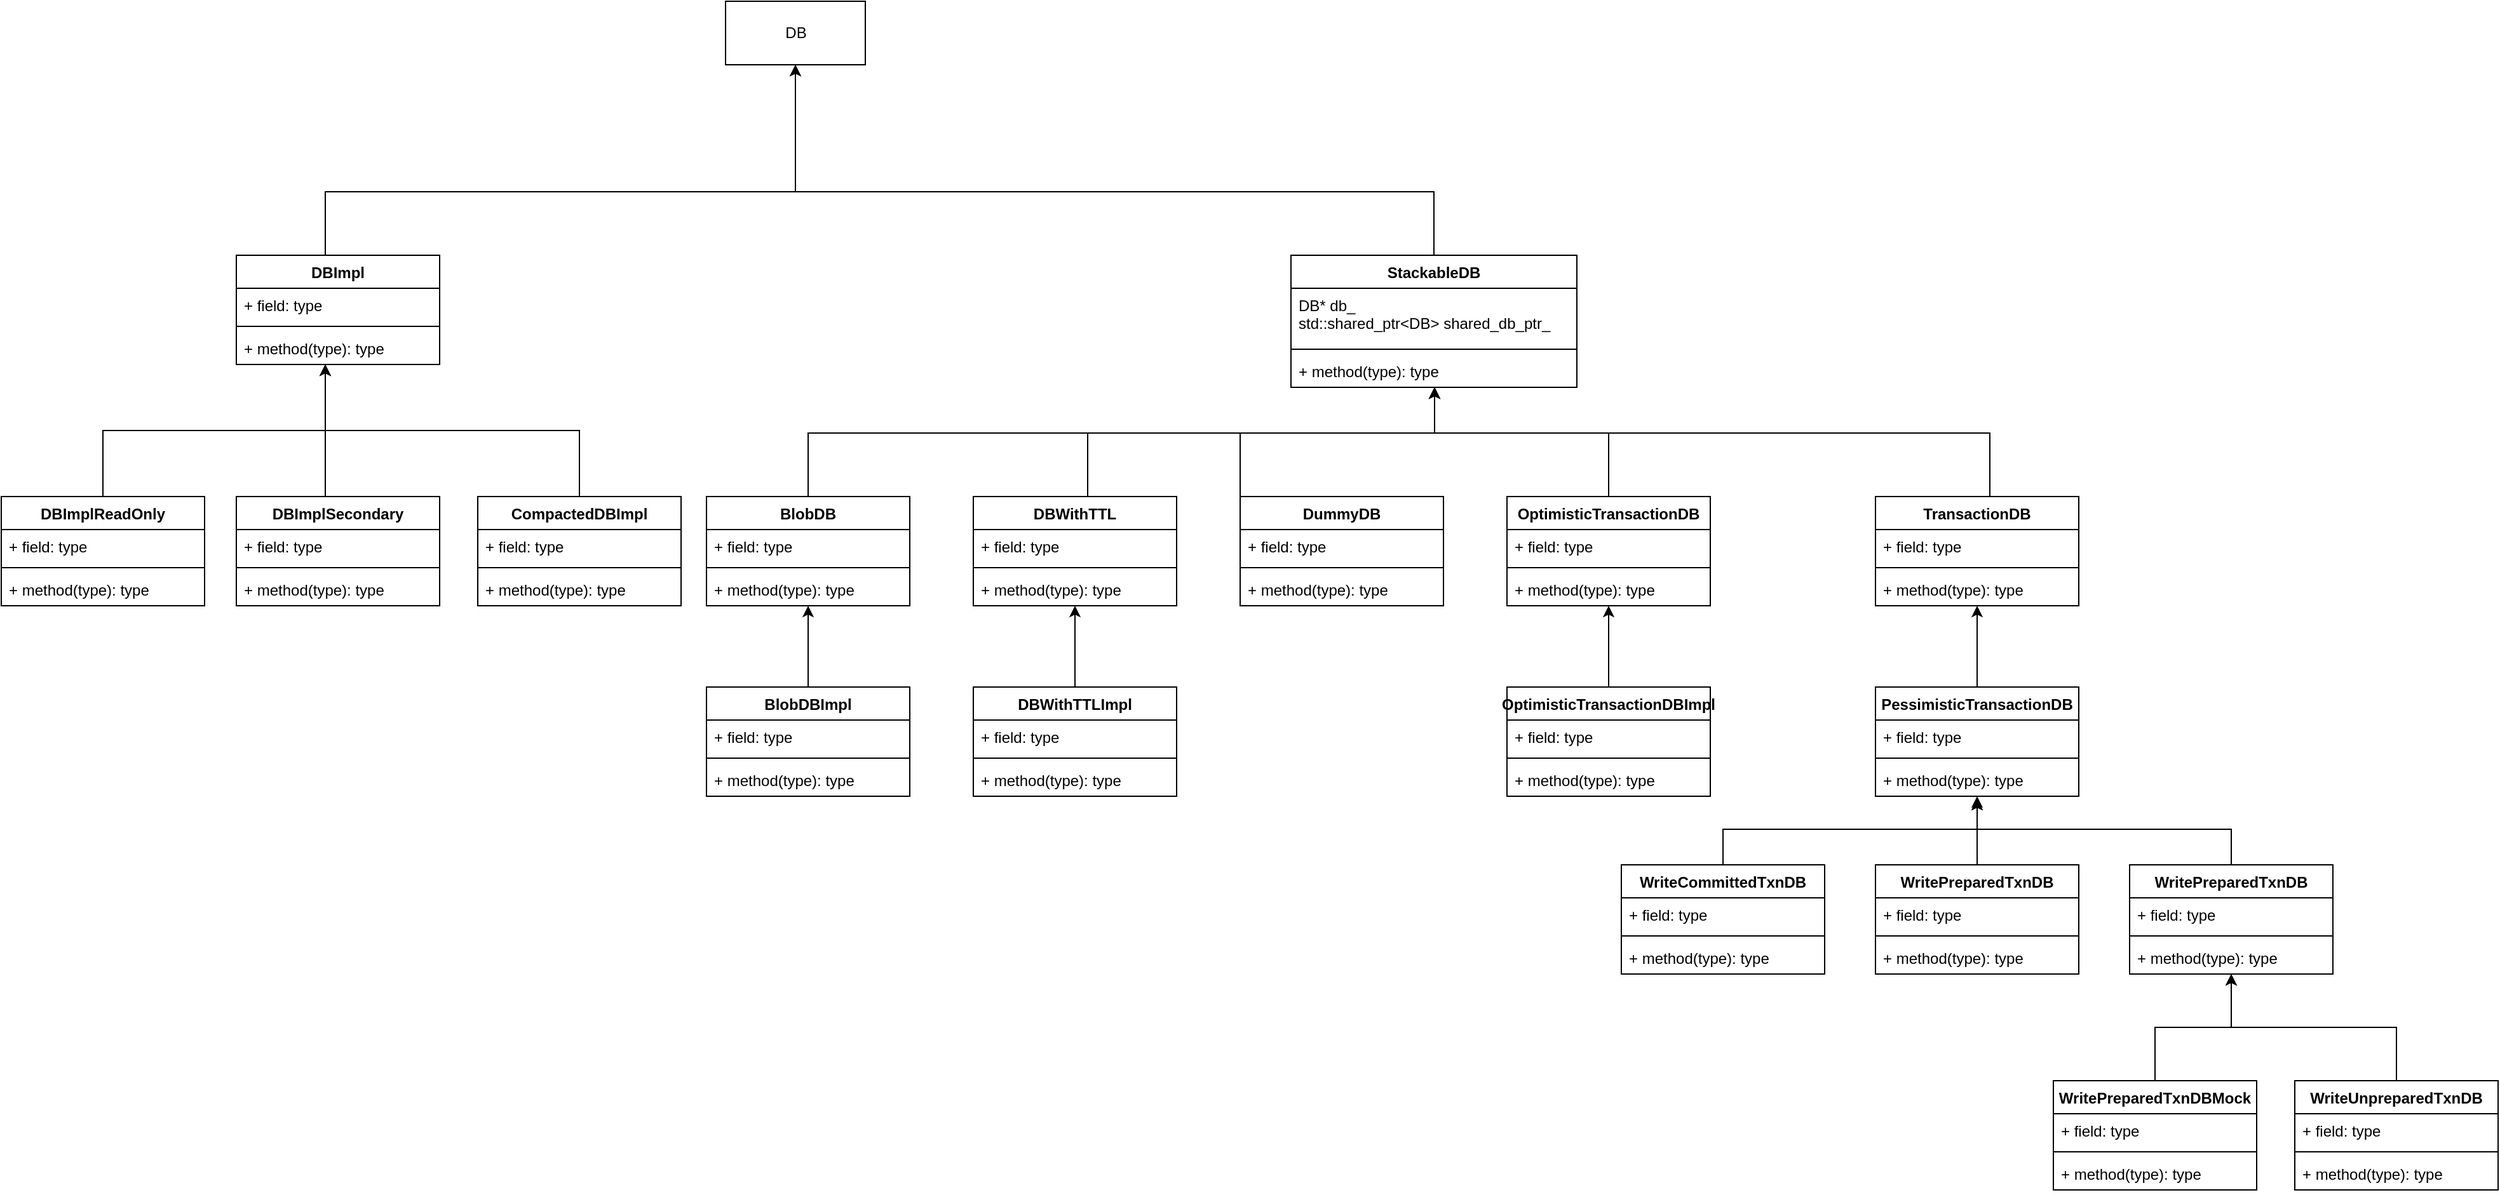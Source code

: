 <mxfile version="14.9.8" type="github">
  <diagram id="yBrYazIr7898-2uq4wvX" name="第 1 页">
    <mxGraphModel dx="946" dy="614" grid="1" gridSize="10" guides="1" tooltips="1" connect="1" arrows="1" fold="1" page="1" pageScale="1" pageWidth="827" pageHeight="1169" math="0" shadow="0">
      <root>
        <mxCell id="0" />
        <mxCell id="1" parent="0" />
        <mxCell id="dplMndYFf98L1bQU9Fzq-1" value="DB" style="html=1;" vertex="1" parent="1">
          <mxGeometry x="975" y="90" width="110" height="50" as="geometry" />
        </mxCell>
        <mxCell id="dplMndYFf98L1bQU9Fzq-6" style="edgeStyle=orthogonalEdgeStyle;rounded=0;orthogonalLoop=1;jettySize=auto;html=1;" edge="1" parent="1" source="dplMndYFf98L1bQU9Fzq-2" target="dplMndYFf98L1bQU9Fzq-1">
          <mxGeometry relative="1" as="geometry">
            <Array as="points">
              <mxPoint x="660" y="240" />
              <mxPoint x="1030" y="240" />
            </Array>
          </mxGeometry>
        </mxCell>
        <mxCell id="dplMndYFf98L1bQU9Fzq-2" value="DBImpl" style="swimlane;fontStyle=1;align=center;verticalAlign=top;childLayout=stackLayout;horizontal=1;startSize=26;horizontalStack=0;resizeParent=1;resizeParentMax=0;resizeLast=0;collapsible=1;marginBottom=0;" vertex="1" parent="1">
          <mxGeometry x="590" y="290" width="160" height="86" as="geometry" />
        </mxCell>
        <mxCell id="dplMndYFf98L1bQU9Fzq-3" value="+ field: type" style="text;strokeColor=none;fillColor=none;align=left;verticalAlign=top;spacingLeft=4;spacingRight=4;overflow=hidden;rotatable=0;points=[[0,0.5],[1,0.5]];portConstraint=eastwest;" vertex="1" parent="dplMndYFf98L1bQU9Fzq-2">
          <mxGeometry y="26" width="160" height="26" as="geometry" />
        </mxCell>
        <mxCell id="dplMndYFf98L1bQU9Fzq-4" value="" style="line;strokeWidth=1;fillColor=none;align=left;verticalAlign=middle;spacingTop=-1;spacingLeft=3;spacingRight=3;rotatable=0;labelPosition=right;points=[];portConstraint=eastwest;" vertex="1" parent="dplMndYFf98L1bQU9Fzq-2">
          <mxGeometry y="52" width="160" height="8" as="geometry" />
        </mxCell>
        <mxCell id="dplMndYFf98L1bQU9Fzq-5" value="+ method(type): type" style="text;strokeColor=none;fillColor=none;align=left;verticalAlign=top;spacingLeft=4;spacingRight=4;overflow=hidden;rotatable=0;points=[[0,0.5],[1,0.5]];portConstraint=eastwest;" vertex="1" parent="dplMndYFf98L1bQU9Fzq-2">
          <mxGeometry y="60" width="160" height="26" as="geometry" />
        </mxCell>
        <mxCell id="dplMndYFf98L1bQU9Fzq-11" style="edgeStyle=orthogonalEdgeStyle;rounded=0;orthogonalLoop=1;jettySize=auto;html=1;" edge="1" parent="1" source="dplMndYFf98L1bQU9Fzq-7" target="dplMndYFf98L1bQU9Fzq-2">
          <mxGeometry relative="1" as="geometry">
            <Array as="points">
              <mxPoint x="485" y="428" />
              <mxPoint x="660" y="428" />
            </Array>
          </mxGeometry>
        </mxCell>
        <mxCell id="dplMndYFf98L1bQU9Fzq-7" value="DBImplReadOnly" style="swimlane;fontStyle=1;align=center;verticalAlign=top;childLayout=stackLayout;horizontal=1;startSize=26;horizontalStack=0;resizeParent=1;resizeParentMax=0;resizeLast=0;collapsible=1;marginBottom=0;" vertex="1" parent="1">
          <mxGeometry x="405" y="480" width="160" height="86" as="geometry" />
        </mxCell>
        <mxCell id="dplMndYFf98L1bQU9Fzq-8" value="+ field: type" style="text;strokeColor=none;fillColor=none;align=left;verticalAlign=top;spacingLeft=4;spacingRight=4;overflow=hidden;rotatable=0;points=[[0,0.5],[1,0.5]];portConstraint=eastwest;" vertex="1" parent="dplMndYFf98L1bQU9Fzq-7">
          <mxGeometry y="26" width="160" height="26" as="geometry" />
        </mxCell>
        <mxCell id="dplMndYFf98L1bQU9Fzq-9" value="" style="line;strokeWidth=1;fillColor=none;align=left;verticalAlign=middle;spacingTop=-1;spacingLeft=3;spacingRight=3;rotatable=0;labelPosition=right;points=[];portConstraint=eastwest;" vertex="1" parent="dplMndYFf98L1bQU9Fzq-7">
          <mxGeometry y="52" width="160" height="8" as="geometry" />
        </mxCell>
        <mxCell id="dplMndYFf98L1bQU9Fzq-10" value="+ method(type): type" style="text;strokeColor=none;fillColor=none;align=left;verticalAlign=top;spacingLeft=4;spacingRight=4;overflow=hidden;rotatable=0;points=[[0,0.5],[1,0.5]];portConstraint=eastwest;" vertex="1" parent="dplMndYFf98L1bQU9Fzq-7">
          <mxGeometry y="60" width="160" height="26" as="geometry" />
        </mxCell>
        <mxCell id="dplMndYFf98L1bQU9Fzq-16" style="edgeStyle=orthogonalEdgeStyle;rounded=0;orthogonalLoop=1;jettySize=auto;html=1;" edge="1" parent="1" source="dplMndYFf98L1bQU9Fzq-12" target="dplMndYFf98L1bQU9Fzq-5">
          <mxGeometry relative="1" as="geometry">
            <Array as="points">
              <mxPoint x="660" y="430" />
              <mxPoint x="660" y="430" />
            </Array>
          </mxGeometry>
        </mxCell>
        <mxCell id="dplMndYFf98L1bQU9Fzq-12" value="DBImplSecondary" style="swimlane;fontStyle=1;align=center;verticalAlign=top;childLayout=stackLayout;horizontal=1;startSize=26;horizontalStack=0;resizeParent=1;resizeParentMax=0;resizeLast=0;collapsible=1;marginBottom=0;" vertex="1" parent="1">
          <mxGeometry x="590" y="480" width="160" height="86" as="geometry" />
        </mxCell>
        <mxCell id="dplMndYFf98L1bQU9Fzq-13" value="+ field: type" style="text;strokeColor=none;fillColor=none;align=left;verticalAlign=top;spacingLeft=4;spacingRight=4;overflow=hidden;rotatable=0;points=[[0,0.5],[1,0.5]];portConstraint=eastwest;" vertex="1" parent="dplMndYFf98L1bQU9Fzq-12">
          <mxGeometry y="26" width="160" height="26" as="geometry" />
        </mxCell>
        <mxCell id="dplMndYFf98L1bQU9Fzq-14" value="" style="line;strokeWidth=1;fillColor=none;align=left;verticalAlign=middle;spacingTop=-1;spacingLeft=3;spacingRight=3;rotatable=0;labelPosition=right;points=[];portConstraint=eastwest;" vertex="1" parent="dplMndYFf98L1bQU9Fzq-12">
          <mxGeometry y="52" width="160" height="8" as="geometry" />
        </mxCell>
        <mxCell id="dplMndYFf98L1bQU9Fzq-15" value="+ method(type): type" style="text;strokeColor=none;fillColor=none;align=left;verticalAlign=top;spacingLeft=4;spacingRight=4;overflow=hidden;rotatable=0;points=[[0,0.5],[1,0.5]];portConstraint=eastwest;" vertex="1" parent="dplMndYFf98L1bQU9Fzq-12">
          <mxGeometry y="60" width="160" height="26" as="geometry" />
        </mxCell>
        <mxCell id="dplMndYFf98L1bQU9Fzq-21" style="edgeStyle=orthogonalEdgeStyle;rounded=0;orthogonalLoop=1;jettySize=auto;html=1;" edge="1" parent="1" source="dplMndYFf98L1bQU9Fzq-17" target="dplMndYFf98L1bQU9Fzq-2">
          <mxGeometry relative="1" as="geometry">
            <Array as="points">
              <mxPoint x="860" y="428" />
              <mxPoint x="660" y="428" />
            </Array>
          </mxGeometry>
        </mxCell>
        <mxCell id="dplMndYFf98L1bQU9Fzq-17" value="CompactedDBImpl&#xa;" style="swimlane;fontStyle=1;align=center;verticalAlign=top;childLayout=stackLayout;horizontal=1;startSize=26;horizontalStack=0;resizeParent=1;resizeParentMax=0;resizeLast=0;collapsible=1;marginBottom=0;" vertex="1" parent="1">
          <mxGeometry x="780" y="480" width="160" height="86" as="geometry" />
        </mxCell>
        <mxCell id="dplMndYFf98L1bQU9Fzq-18" value="+ field: type" style="text;strokeColor=none;fillColor=none;align=left;verticalAlign=top;spacingLeft=4;spacingRight=4;overflow=hidden;rotatable=0;points=[[0,0.5],[1,0.5]];portConstraint=eastwest;" vertex="1" parent="dplMndYFf98L1bQU9Fzq-17">
          <mxGeometry y="26" width="160" height="26" as="geometry" />
        </mxCell>
        <mxCell id="dplMndYFf98L1bQU9Fzq-19" value="" style="line;strokeWidth=1;fillColor=none;align=left;verticalAlign=middle;spacingTop=-1;spacingLeft=3;spacingRight=3;rotatable=0;labelPosition=right;points=[];portConstraint=eastwest;" vertex="1" parent="dplMndYFf98L1bQU9Fzq-17">
          <mxGeometry y="52" width="160" height="8" as="geometry" />
        </mxCell>
        <mxCell id="dplMndYFf98L1bQU9Fzq-20" value="+ method(type): type" style="text;strokeColor=none;fillColor=none;align=left;verticalAlign=top;spacingLeft=4;spacingRight=4;overflow=hidden;rotatable=0;points=[[0,0.5],[1,0.5]];portConstraint=eastwest;" vertex="1" parent="dplMndYFf98L1bQU9Fzq-17">
          <mxGeometry y="60" width="160" height="26" as="geometry" />
        </mxCell>
        <mxCell id="dplMndYFf98L1bQU9Fzq-100" style="edgeStyle=orthogonalEdgeStyle;rounded=0;orthogonalLoop=1;jettySize=auto;html=1;" edge="1" parent="1" source="dplMndYFf98L1bQU9Fzq-22" target="dplMndYFf98L1bQU9Fzq-1">
          <mxGeometry relative="1" as="geometry">
            <Array as="points">
              <mxPoint x="1533" y="240" />
              <mxPoint x="1030" y="240" />
            </Array>
          </mxGeometry>
        </mxCell>
        <mxCell id="dplMndYFf98L1bQU9Fzq-22" value="StackableDB" style="swimlane;fontStyle=1;align=center;verticalAlign=top;childLayout=stackLayout;horizontal=1;startSize=26;horizontalStack=0;resizeParent=1;resizeParentMax=0;resizeLast=0;collapsible=1;marginBottom=0;" vertex="1" parent="1">
          <mxGeometry x="1420" y="290" width="225" height="104" as="geometry" />
        </mxCell>
        <mxCell id="dplMndYFf98L1bQU9Fzq-23" value="DB* db_&#xa;std::shared_ptr&lt;DB&gt; shared_db_ptr_" style="text;strokeColor=none;fillColor=none;align=left;verticalAlign=top;spacingLeft=4;spacingRight=4;overflow=hidden;rotatable=0;points=[[0,0.5],[1,0.5]];portConstraint=eastwest;" vertex="1" parent="dplMndYFf98L1bQU9Fzq-22">
          <mxGeometry y="26" width="225" height="44" as="geometry" />
        </mxCell>
        <mxCell id="dplMndYFf98L1bQU9Fzq-24" value="" style="line;strokeWidth=1;fillColor=none;align=left;verticalAlign=middle;spacingTop=-1;spacingLeft=3;spacingRight=3;rotatable=0;labelPosition=right;points=[];portConstraint=eastwest;" vertex="1" parent="dplMndYFf98L1bQU9Fzq-22">
          <mxGeometry y="70" width="225" height="8" as="geometry" />
        </mxCell>
        <mxCell id="dplMndYFf98L1bQU9Fzq-25" value="+ method(type): type" style="text;strokeColor=none;fillColor=none;align=left;verticalAlign=top;spacingLeft=4;spacingRight=4;overflow=hidden;rotatable=0;points=[[0,0.5],[1,0.5]];portConstraint=eastwest;" vertex="1" parent="dplMndYFf98L1bQU9Fzq-22">
          <mxGeometry y="78" width="225" height="26" as="geometry" />
        </mxCell>
        <mxCell id="dplMndYFf98L1bQU9Fzq-48" style="edgeStyle=orthogonalEdgeStyle;rounded=0;orthogonalLoop=1;jettySize=auto;html=1;" edge="1" parent="1" source="dplMndYFf98L1bQU9Fzq-27" target="dplMndYFf98L1bQU9Fzq-22">
          <mxGeometry relative="1" as="geometry">
            <Array as="points">
              <mxPoint x="1040" y="430" />
              <mxPoint x="1533" y="430" />
            </Array>
          </mxGeometry>
        </mxCell>
        <mxCell id="dplMndYFf98L1bQU9Fzq-27" value="BlobDB" style="swimlane;fontStyle=1;align=center;verticalAlign=top;childLayout=stackLayout;horizontal=1;startSize=26;horizontalStack=0;resizeParent=1;resizeParentMax=0;resizeLast=0;collapsible=1;marginBottom=0;" vertex="1" parent="1">
          <mxGeometry x="960" y="480" width="160" height="86" as="geometry" />
        </mxCell>
        <mxCell id="dplMndYFf98L1bQU9Fzq-28" value="+ field: type" style="text;strokeColor=none;fillColor=none;align=left;verticalAlign=top;spacingLeft=4;spacingRight=4;overflow=hidden;rotatable=0;points=[[0,0.5],[1,0.5]];portConstraint=eastwest;" vertex="1" parent="dplMndYFf98L1bQU9Fzq-27">
          <mxGeometry y="26" width="160" height="26" as="geometry" />
        </mxCell>
        <mxCell id="dplMndYFf98L1bQU9Fzq-29" value="" style="line;strokeWidth=1;fillColor=none;align=left;verticalAlign=middle;spacingTop=-1;spacingLeft=3;spacingRight=3;rotatable=0;labelPosition=right;points=[];portConstraint=eastwest;" vertex="1" parent="dplMndYFf98L1bQU9Fzq-27">
          <mxGeometry y="52" width="160" height="8" as="geometry" />
        </mxCell>
        <mxCell id="dplMndYFf98L1bQU9Fzq-30" value="+ method(type): type" style="text;strokeColor=none;fillColor=none;align=left;verticalAlign=top;spacingLeft=4;spacingRight=4;overflow=hidden;rotatable=0;points=[[0,0.5],[1,0.5]];portConstraint=eastwest;" vertex="1" parent="dplMndYFf98L1bQU9Fzq-27">
          <mxGeometry y="60" width="160" height="26" as="geometry" />
        </mxCell>
        <mxCell id="dplMndYFf98L1bQU9Fzq-36" style="edgeStyle=orthogonalEdgeStyle;rounded=0;orthogonalLoop=1;jettySize=auto;html=1;" edge="1" parent="1" source="dplMndYFf98L1bQU9Fzq-32" target="dplMndYFf98L1bQU9Fzq-30">
          <mxGeometry relative="1" as="geometry">
            <Array as="points">
              <mxPoint x="1040" y="580" />
              <mxPoint x="1040" y="580" />
            </Array>
          </mxGeometry>
        </mxCell>
        <mxCell id="dplMndYFf98L1bQU9Fzq-32" value="BlobDBImpl" style="swimlane;fontStyle=1;align=center;verticalAlign=top;childLayout=stackLayout;horizontal=1;startSize=26;horizontalStack=0;resizeParent=1;resizeParentMax=0;resizeLast=0;collapsible=1;marginBottom=0;" vertex="1" parent="1">
          <mxGeometry x="960" y="630" width="160" height="86" as="geometry" />
        </mxCell>
        <mxCell id="dplMndYFf98L1bQU9Fzq-33" value="+ field: type" style="text;strokeColor=none;fillColor=none;align=left;verticalAlign=top;spacingLeft=4;spacingRight=4;overflow=hidden;rotatable=0;points=[[0,0.5],[1,0.5]];portConstraint=eastwest;" vertex="1" parent="dplMndYFf98L1bQU9Fzq-32">
          <mxGeometry y="26" width="160" height="26" as="geometry" />
        </mxCell>
        <mxCell id="dplMndYFf98L1bQU9Fzq-34" value="" style="line;strokeWidth=1;fillColor=none;align=left;verticalAlign=middle;spacingTop=-1;spacingLeft=3;spacingRight=3;rotatable=0;labelPosition=right;points=[];portConstraint=eastwest;" vertex="1" parent="dplMndYFf98L1bQU9Fzq-32">
          <mxGeometry y="52" width="160" height="8" as="geometry" />
        </mxCell>
        <mxCell id="dplMndYFf98L1bQU9Fzq-35" value="+ method(type): type" style="text;strokeColor=none;fillColor=none;align=left;verticalAlign=top;spacingLeft=4;spacingRight=4;overflow=hidden;rotatable=0;points=[[0,0.5],[1,0.5]];portConstraint=eastwest;" vertex="1" parent="dplMndYFf98L1bQU9Fzq-32">
          <mxGeometry y="60" width="160" height="26" as="geometry" />
        </mxCell>
        <mxCell id="dplMndYFf98L1bQU9Fzq-41" style="edgeStyle=orthogonalEdgeStyle;rounded=0;orthogonalLoop=1;jettySize=auto;html=1;" edge="1" parent="1" source="dplMndYFf98L1bQU9Fzq-37" target="dplMndYFf98L1bQU9Fzq-22">
          <mxGeometry relative="1" as="geometry">
            <Array as="points">
              <mxPoint x="1260" y="430" />
              <mxPoint x="1533" y="430" />
            </Array>
          </mxGeometry>
        </mxCell>
        <mxCell id="dplMndYFf98L1bQU9Fzq-37" value="DBWithTTL" style="swimlane;fontStyle=1;align=center;verticalAlign=top;childLayout=stackLayout;horizontal=1;startSize=26;horizontalStack=0;resizeParent=1;resizeParentMax=0;resizeLast=0;collapsible=1;marginBottom=0;" vertex="1" parent="1">
          <mxGeometry x="1170" y="480" width="160" height="86" as="geometry">
            <mxRectangle x="1170" y="490" width="100" height="26" as="alternateBounds" />
          </mxGeometry>
        </mxCell>
        <mxCell id="dplMndYFf98L1bQU9Fzq-38" value="+ field: type" style="text;strokeColor=none;fillColor=none;align=left;verticalAlign=top;spacingLeft=4;spacingRight=4;overflow=hidden;rotatable=0;points=[[0,0.5],[1,0.5]];portConstraint=eastwest;" vertex="1" parent="dplMndYFf98L1bQU9Fzq-37">
          <mxGeometry y="26" width="160" height="26" as="geometry" />
        </mxCell>
        <mxCell id="dplMndYFf98L1bQU9Fzq-39" value="" style="line;strokeWidth=1;fillColor=none;align=left;verticalAlign=middle;spacingTop=-1;spacingLeft=3;spacingRight=3;rotatable=0;labelPosition=right;points=[];portConstraint=eastwest;" vertex="1" parent="dplMndYFf98L1bQU9Fzq-37">
          <mxGeometry y="52" width="160" height="8" as="geometry" />
        </mxCell>
        <mxCell id="dplMndYFf98L1bQU9Fzq-40" value="+ method(type): type" style="text;strokeColor=none;fillColor=none;align=left;verticalAlign=top;spacingLeft=4;spacingRight=4;overflow=hidden;rotatable=0;points=[[0,0.5],[1,0.5]];portConstraint=eastwest;" vertex="1" parent="dplMndYFf98L1bQU9Fzq-37">
          <mxGeometry y="60" width="160" height="26" as="geometry" />
        </mxCell>
        <mxCell id="dplMndYFf98L1bQU9Fzq-46" style="edgeStyle=orthogonalEdgeStyle;rounded=0;orthogonalLoop=1;jettySize=auto;html=1;" edge="1" parent="1" source="dplMndYFf98L1bQU9Fzq-42" target="dplMndYFf98L1bQU9Fzq-40">
          <mxGeometry relative="1" as="geometry">
            <Array as="points">
              <mxPoint x="1250" y="580" />
              <mxPoint x="1250" y="580" />
            </Array>
          </mxGeometry>
        </mxCell>
        <mxCell id="dplMndYFf98L1bQU9Fzq-42" value="DBWithTTLImpl" style="swimlane;fontStyle=1;align=center;verticalAlign=top;childLayout=stackLayout;horizontal=1;startSize=26;horizontalStack=0;resizeParent=1;resizeParentMax=0;resizeLast=0;collapsible=1;marginBottom=0;" vertex="1" parent="1">
          <mxGeometry x="1170" y="630" width="160" height="86" as="geometry" />
        </mxCell>
        <mxCell id="dplMndYFf98L1bQU9Fzq-43" value="+ field: type" style="text;strokeColor=none;fillColor=none;align=left;verticalAlign=top;spacingLeft=4;spacingRight=4;overflow=hidden;rotatable=0;points=[[0,0.5],[1,0.5]];portConstraint=eastwest;" vertex="1" parent="dplMndYFf98L1bQU9Fzq-42">
          <mxGeometry y="26" width="160" height="26" as="geometry" />
        </mxCell>
        <mxCell id="dplMndYFf98L1bQU9Fzq-44" value="" style="line;strokeWidth=1;fillColor=none;align=left;verticalAlign=middle;spacingTop=-1;spacingLeft=3;spacingRight=3;rotatable=0;labelPosition=right;points=[];portConstraint=eastwest;" vertex="1" parent="dplMndYFf98L1bQU9Fzq-42">
          <mxGeometry y="52" width="160" height="8" as="geometry" />
        </mxCell>
        <mxCell id="dplMndYFf98L1bQU9Fzq-45" value="+ method(type): type" style="text;strokeColor=none;fillColor=none;align=left;verticalAlign=top;spacingLeft=4;spacingRight=4;overflow=hidden;rotatable=0;points=[[0,0.5],[1,0.5]];portConstraint=eastwest;" vertex="1" parent="dplMndYFf98L1bQU9Fzq-42">
          <mxGeometry y="60" width="160" height="26" as="geometry" />
        </mxCell>
        <mxCell id="dplMndYFf98L1bQU9Fzq-53" style="edgeStyle=orthogonalEdgeStyle;rounded=0;orthogonalLoop=1;jettySize=auto;html=1;" edge="1" parent="1" source="dplMndYFf98L1bQU9Fzq-49" target="dplMndYFf98L1bQU9Fzq-22">
          <mxGeometry relative="1" as="geometry">
            <Array as="points">
              <mxPoint x="1380" y="430" />
              <mxPoint x="1533" y="430" />
            </Array>
          </mxGeometry>
        </mxCell>
        <mxCell id="dplMndYFf98L1bQU9Fzq-49" value="DummyDB" style="swimlane;fontStyle=1;align=center;verticalAlign=top;childLayout=stackLayout;horizontal=1;startSize=26;horizontalStack=0;resizeParent=1;resizeParentMax=0;resizeLast=0;collapsible=1;marginBottom=0;" vertex="1" parent="1">
          <mxGeometry x="1380" y="480" width="160" height="86" as="geometry" />
        </mxCell>
        <mxCell id="dplMndYFf98L1bQU9Fzq-50" value="+ field: type" style="text;strokeColor=none;fillColor=none;align=left;verticalAlign=top;spacingLeft=4;spacingRight=4;overflow=hidden;rotatable=0;points=[[0,0.5],[1,0.5]];portConstraint=eastwest;" vertex="1" parent="dplMndYFf98L1bQU9Fzq-49">
          <mxGeometry y="26" width="160" height="26" as="geometry" />
        </mxCell>
        <mxCell id="dplMndYFf98L1bQU9Fzq-51" value="" style="line;strokeWidth=1;fillColor=none;align=left;verticalAlign=middle;spacingTop=-1;spacingLeft=3;spacingRight=3;rotatable=0;labelPosition=right;points=[];portConstraint=eastwest;" vertex="1" parent="dplMndYFf98L1bQU9Fzq-49">
          <mxGeometry y="52" width="160" height="8" as="geometry" />
        </mxCell>
        <mxCell id="dplMndYFf98L1bQU9Fzq-52" value="+ method(type): type" style="text;strokeColor=none;fillColor=none;align=left;verticalAlign=top;spacingLeft=4;spacingRight=4;overflow=hidden;rotatable=0;points=[[0,0.5],[1,0.5]];portConstraint=eastwest;" vertex="1" parent="dplMndYFf98L1bQU9Fzq-49">
          <mxGeometry y="60" width="160" height="26" as="geometry" />
        </mxCell>
        <mxCell id="dplMndYFf98L1bQU9Fzq-64" style="edgeStyle=orthogonalEdgeStyle;rounded=0;orthogonalLoop=1;jettySize=auto;html=1;" edge="1" parent="1" source="dplMndYFf98L1bQU9Fzq-54" target="dplMndYFf98L1bQU9Fzq-22">
          <mxGeometry relative="1" as="geometry">
            <Array as="points">
              <mxPoint x="1670" y="430" />
              <mxPoint x="1533" y="430" />
            </Array>
          </mxGeometry>
        </mxCell>
        <mxCell id="dplMndYFf98L1bQU9Fzq-54" value="OptimisticTransactionDB" style="swimlane;fontStyle=1;align=center;verticalAlign=top;childLayout=stackLayout;horizontal=1;startSize=26;horizontalStack=0;resizeParent=1;resizeParentMax=0;resizeLast=0;collapsible=1;marginBottom=0;" vertex="1" parent="1">
          <mxGeometry x="1590" y="480" width="160" height="86" as="geometry" />
        </mxCell>
        <mxCell id="dplMndYFf98L1bQU9Fzq-55" value="+ field: type" style="text;strokeColor=none;fillColor=none;align=left;verticalAlign=top;spacingLeft=4;spacingRight=4;overflow=hidden;rotatable=0;points=[[0,0.5],[1,0.5]];portConstraint=eastwest;" vertex="1" parent="dplMndYFf98L1bQU9Fzq-54">
          <mxGeometry y="26" width="160" height="26" as="geometry" />
        </mxCell>
        <mxCell id="dplMndYFf98L1bQU9Fzq-56" value="" style="line;strokeWidth=1;fillColor=none;align=left;verticalAlign=middle;spacingTop=-1;spacingLeft=3;spacingRight=3;rotatable=0;labelPosition=right;points=[];portConstraint=eastwest;" vertex="1" parent="dplMndYFf98L1bQU9Fzq-54">
          <mxGeometry y="52" width="160" height="8" as="geometry" />
        </mxCell>
        <mxCell id="dplMndYFf98L1bQU9Fzq-57" value="+ method(type): type" style="text;strokeColor=none;fillColor=none;align=left;verticalAlign=top;spacingLeft=4;spacingRight=4;overflow=hidden;rotatable=0;points=[[0,0.5],[1,0.5]];portConstraint=eastwest;" vertex="1" parent="dplMndYFf98L1bQU9Fzq-54">
          <mxGeometry y="60" width="160" height="26" as="geometry" />
        </mxCell>
        <mxCell id="dplMndYFf98L1bQU9Fzq-63" style="edgeStyle=orthogonalEdgeStyle;rounded=0;orthogonalLoop=1;jettySize=auto;html=1;" edge="1" parent="1" source="dplMndYFf98L1bQU9Fzq-58" target="dplMndYFf98L1bQU9Fzq-54">
          <mxGeometry relative="1" as="geometry" />
        </mxCell>
        <mxCell id="dplMndYFf98L1bQU9Fzq-58" value="OptimisticTransactionDBImpl" style="swimlane;fontStyle=1;align=center;verticalAlign=top;childLayout=stackLayout;horizontal=1;startSize=26;horizontalStack=0;resizeParent=1;resizeParentMax=0;resizeLast=0;collapsible=1;marginBottom=0;" vertex="1" parent="1">
          <mxGeometry x="1590" y="630" width="160" height="86" as="geometry" />
        </mxCell>
        <mxCell id="dplMndYFf98L1bQU9Fzq-59" value="+ field: type" style="text;strokeColor=none;fillColor=none;align=left;verticalAlign=top;spacingLeft=4;spacingRight=4;overflow=hidden;rotatable=0;points=[[0,0.5],[1,0.5]];portConstraint=eastwest;" vertex="1" parent="dplMndYFf98L1bQU9Fzq-58">
          <mxGeometry y="26" width="160" height="26" as="geometry" />
        </mxCell>
        <mxCell id="dplMndYFf98L1bQU9Fzq-60" value="" style="line;strokeWidth=1;fillColor=none;align=left;verticalAlign=middle;spacingTop=-1;spacingLeft=3;spacingRight=3;rotatable=0;labelPosition=right;points=[];portConstraint=eastwest;" vertex="1" parent="dplMndYFf98L1bQU9Fzq-58">
          <mxGeometry y="52" width="160" height="8" as="geometry" />
        </mxCell>
        <mxCell id="dplMndYFf98L1bQU9Fzq-61" value="+ method(type): type" style="text;strokeColor=none;fillColor=none;align=left;verticalAlign=top;spacingLeft=4;spacingRight=4;overflow=hidden;rotatable=0;points=[[0,0.5],[1,0.5]];portConstraint=eastwest;" vertex="1" parent="dplMndYFf98L1bQU9Fzq-58">
          <mxGeometry y="60" width="160" height="26" as="geometry" />
        </mxCell>
        <mxCell id="dplMndYFf98L1bQU9Fzq-101" style="edgeStyle=orthogonalEdgeStyle;rounded=0;orthogonalLoop=1;jettySize=auto;html=1;" edge="1" parent="1" source="dplMndYFf98L1bQU9Fzq-65" target="dplMndYFf98L1bQU9Fzq-95">
          <mxGeometry relative="1" as="geometry" />
        </mxCell>
        <mxCell id="dplMndYFf98L1bQU9Fzq-65" value="PessimisticTransactionDB" style="swimlane;fontStyle=1;align=center;verticalAlign=top;childLayout=stackLayout;horizontal=1;startSize=26;horizontalStack=0;resizeParent=1;resizeParentMax=0;resizeLast=0;collapsible=1;marginBottom=0;" vertex="1" parent="1">
          <mxGeometry x="1880" y="630" width="160" height="86" as="geometry" />
        </mxCell>
        <mxCell id="dplMndYFf98L1bQU9Fzq-66" value="+ field: type" style="text;strokeColor=none;fillColor=none;align=left;verticalAlign=top;spacingLeft=4;spacingRight=4;overflow=hidden;rotatable=0;points=[[0,0.5],[1,0.5]];portConstraint=eastwest;" vertex="1" parent="dplMndYFf98L1bQU9Fzq-65">
          <mxGeometry y="26" width="160" height="26" as="geometry" />
        </mxCell>
        <mxCell id="dplMndYFf98L1bQU9Fzq-67" value="" style="line;strokeWidth=1;fillColor=none;align=left;verticalAlign=middle;spacingTop=-1;spacingLeft=3;spacingRight=3;rotatable=0;labelPosition=right;points=[];portConstraint=eastwest;" vertex="1" parent="dplMndYFf98L1bQU9Fzq-65">
          <mxGeometry y="52" width="160" height="8" as="geometry" />
        </mxCell>
        <mxCell id="dplMndYFf98L1bQU9Fzq-68" value="+ method(type): type" style="text;strokeColor=none;fillColor=none;align=left;verticalAlign=top;spacingLeft=4;spacingRight=4;overflow=hidden;rotatable=0;points=[[0,0.5],[1,0.5]];portConstraint=eastwest;" vertex="1" parent="dplMndYFf98L1bQU9Fzq-65">
          <mxGeometry y="60" width="160" height="26" as="geometry" />
        </mxCell>
        <mxCell id="dplMndYFf98L1bQU9Fzq-74" style="edgeStyle=orthogonalEdgeStyle;rounded=0;orthogonalLoop=1;jettySize=auto;html=1;" edge="1" parent="1">
          <mxGeometry relative="1" as="geometry">
            <mxPoint x="1760" y="772" as="sourcePoint" />
            <mxPoint x="1960" y="718" as="targetPoint" />
            <Array as="points">
              <mxPoint x="1760" y="742" />
              <mxPoint x="1960" y="742" />
            </Array>
          </mxGeometry>
        </mxCell>
        <mxCell id="dplMndYFf98L1bQU9Fzq-70" value="WriteCommittedTxnDB" style="swimlane;fontStyle=1;align=center;verticalAlign=top;childLayout=stackLayout;horizontal=1;startSize=26;horizontalStack=0;resizeParent=1;resizeParentMax=0;resizeLast=0;collapsible=1;marginBottom=0;" vertex="1" parent="1">
          <mxGeometry x="1680" y="770" width="160" height="86" as="geometry" />
        </mxCell>
        <mxCell id="dplMndYFf98L1bQU9Fzq-71" value="+ field: type" style="text;strokeColor=none;fillColor=none;align=left;verticalAlign=top;spacingLeft=4;spacingRight=4;overflow=hidden;rotatable=0;points=[[0,0.5],[1,0.5]];portConstraint=eastwest;" vertex="1" parent="dplMndYFf98L1bQU9Fzq-70">
          <mxGeometry y="26" width="160" height="26" as="geometry" />
        </mxCell>
        <mxCell id="dplMndYFf98L1bQU9Fzq-72" value="" style="line;strokeWidth=1;fillColor=none;align=left;verticalAlign=middle;spacingTop=-1;spacingLeft=3;spacingRight=3;rotatable=0;labelPosition=right;points=[];portConstraint=eastwest;" vertex="1" parent="dplMndYFf98L1bQU9Fzq-70">
          <mxGeometry y="52" width="160" height="8" as="geometry" />
        </mxCell>
        <mxCell id="dplMndYFf98L1bQU9Fzq-73" value="+ method(type): type" style="text;strokeColor=none;fillColor=none;align=left;verticalAlign=top;spacingLeft=4;spacingRight=4;overflow=hidden;rotatable=0;points=[[0,0.5],[1,0.5]];portConstraint=eastwest;" vertex="1" parent="dplMndYFf98L1bQU9Fzq-70">
          <mxGeometry y="60" width="160" height="26" as="geometry" />
        </mxCell>
        <mxCell id="dplMndYFf98L1bQU9Fzq-79" style="edgeStyle=orthogonalEdgeStyle;rounded=0;orthogonalLoop=1;jettySize=auto;html=1;" edge="1" parent="1" source="dplMndYFf98L1bQU9Fzq-75" target="dplMndYFf98L1bQU9Fzq-65">
          <mxGeometry relative="1" as="geometry" />
        </mxCell>
        <mxCell id="dplMndYFf98L1bQU9Fzq-75" value="WritePreparedTxnDB" style="swimlane;fontStyle=1;align=center;verticalAlign=top;childLayout=stackLayout;horizontal=1;startSize=26;horizontalStack=0;resizeParent=1;resizeParentMax=0;resizeLast=0;collapsible=1;marginBottom=0;" vertex="1" parent="1">
          <mxGeometry x="1880" y="770" width="160" height="86" as="geometry" />
        </mxCell>
        <mxCell id="dplMndYFf98L1bQU9Fzq-76" value="+ field: type" style="text;strokeColor=none;fillColor=none;align=left;verticalAlign=top;spacingLeft=4;spacingRight=4;overflow=hidden;rotatable=0;points=[[0,0.5],[1,0.5]];portConstraint=eastwest;" vertex="1" parent="dplMndYFf98L1bQU9Fzq-75">
          <mxGeometry y="26" width="160" height="26" as="geometry" />
        </mxCell>
        <mxCell id="dplMndYFf98L1bQU9Fzq-77" value="" style="line;strokeWidth=1;fillColor=none;align=left;verticalAlign=middle;spacingTop=-1;spacingLeft=3;spacingRight=3;rotatable=0;labelPosition=right;points=[];portConstraint=eastwest;" vertex="1" parent="dplMndYFf98L1bQU9Fzq-75">
          <mxGeometry y="52" width="160" height="8" as="geometry" />
        </mxCell>
        <mxCell id="dplMndYFf98L1bQU9Fzq-78" value="+ method(type): type" style="text;strokeColor=none;fillColor=none;align=left;verticalAlign=top;spacingLeft=4;spacingRight=4;overflow=hidden;rotatable=0;points=[[0,0.5],[1,0.5]];portConstraint=eastwest;" vertex="1" parent="dplMndYFf98L1bQU9Fzq-75">
          <mxGeometry y="60" width="160" height="26" as="geometry" />
        </mxCell>
        <mxCell id="dplMndYFf98L1bQU9Fzq-84" style="edgeStyle=orthogonalEdgeStyle;rounded=0;orthogonalLoop=1;jettySize=auto;html=1;" edge="1" parent="1" source="dplMndYFf98L1bQU9Fzq-80">
          <mxGeometry relative="1" as="geometry">
            <mxPoint x="2220" y="772" as="sourcePoint" />
            <mxPoint x="1960" y="718" as="targetPoint" />
            <Array as="points">
              <mxPoint x="2160" y="742" />
              <mxPoint x="1960" y="742" />
            </Array>
          </mxGeometry>
        </mxCell>
        <mxCell id="dplMndYFf98L1bQU9Fzq-80" value="WritePreparedTxnDB" style="swimlane;fontStyle=1;align=center;verticalAlign=top;childLayout=stackLayout;horizontal=1;startSize=26;horizontalStack=0;resizeParent=1;resizeParentMax=0;resizeLast=0;collapsible=1;marginBottom=0;" vertex="1" parent="1">
          <mxGeometry x="2080" y="770" width="160" height="86" as="geometry" />
        </mxCell>
        <mxCell id="dplMndYFf98L1bQU9Fzq-81" value="+ field: type" style="text;strokeColor=none;fillColor=none;align=left;verticalAlign=top;spacingLeft=4;spacingRight=4;overflow=hidden;rotatable=0;points=[[0,0.5],[1,0.5]];portConstraint=eastwest;" vertex="1" parent="dplMndYFf98L1bQU9Fzq-80">
          <mxGeometry y="26" width="160" height="26" as="geometry" />
        </mxCell>
        <mxCell id="dplMndYFf98L1bQU9Fzq-82" value="" style="line;strokeWidth=1;fillColor=none;align=left;verticalAlign=middle;spacingTop=-1;spacingLeft=3;spacingRight=3;rotatable=0;labelPosition=right;points=[];portConstraint=eastwest;" vertex="1" parent="dplMndYFf98L1bQU9Fzq-80">
          <mxGeometry y="52" width="160" height="8" as="geometry" />
        </mxCell>
        <mxCell id="dplMndYFf98L1bQU9Fzq-83" value="+ method(type): type" style="text;strokeColor=none;fillColor=none;align=left;verticalAlign=top;spacingLeft=4;spacingRight=4;overflow=hidden;rotatable=0;points=[[0,0.5],[1,0.5]];portConstraint=eastwest;" vertex="1" parent="dplMndYFf98L1bQU9Fzq-80">
          <mxGeometry y="60" width="160" height="26" as="geometry" />
        </mxCell>
        <mxCell id="dplMndYFf98L1bQU9Fzq-94" style="edgeStyle=orthogonalEdgeStyle;rounded=0;orthogonalLoop=1;jettySize=auto;html=1;" edge="1" parent="1" source="dplMndYFf98L1bQU9Fzq-85" target="dplMndYFf98L1bQU9Fzq-80">
          <mxGeometry relative="1" as="geometry" />
        </mxCell>
        <mxCell id="dplMndYFf98L1bQU9Fzq-85" value="WritePreparedTxnDBMock" style="swimlane;fontStyle=1;align=center;verticalAlign=top;childLayout=stackLayout;horizontal=1;startSize=26;horizontalStack=0;resizeParent=1;resizeParentMax=0;resizeLast=0;collapsible=1;marginBottom=0;" vertex="1" parent="1">
          <mxGeometry x="2020" y="940" width="160" height="86" as="geometry" />
        </mxCell>
        <mxCell id="dplMndYFf98L1bQU9Fzq-86" value="+ field: type" style="text;strokeColor=none;fillColor=none;align=left;verticalAlign=top;spacingLeft=4;spacingRight=4;overflow=hidden;rotatable=0;points=[[0,0.5],[1,0.5]];portConstraint=eastwest;" vertex="1" parent="dplMndYFf98L1bQU9Fzq-85">
          <mxGeometry y="26" width="160" height="26" as="geometry" />
        </mxCell>
        <mxCell id="dplMndYFf98L1bQU9Fzq-87" value="" style="line;strokeWidth=1;fillColor=none;align=left;verticalAlign=middle;spacingTop=-1;spacingLeft=3;spacingRight=3;rotatable=0;labelPosition=right;points=[];portConstraint=eastwest;" vertex="1" parent="dplMndYFf98L1bQU9Fzq-85">
          <mxGeometry y="52" width="160" height="8" as="geometry" />
        </mxCell>
        <mxCell id="dplMndYFf98L1bQU9Fzq-88" value="+ method(type): type" style="text;strokeColor=none;fillColor=none;align=left;verticalAlign=top;spacingLeft=4;spacingRight=4;overflow=hidden;rotatable=0;points=[[0,0.5],[1,0.5]];portConstraint=eastwest;" vertex="1" parent="dplMndYFf98L1bQU9Fzq-85">
          <mxGeometry y="60" width="160" height="26" as="geometry" />
        </mxCell>
        <mxCell id="dplMndYFf98L1bQU9Fzq-93" style="edgeStyle=orthogonalEdgeStyle;rounded=0;orthogonalLoop=1;jettySize=auto;html=1;" edge="1" parent="1" source="dplMndYFf98L1bQU9Fzq-89" target="dplMndYFf98L1bQU9Fzq-80">
          <mxGeometry relative="1" as="geometry" />
        </mxCell>
        <mxCell id="dplMndYFf98L1bQU9Fzq-89" value="WriteUnpreparedTxnDB" style="swimlane;fontStyle=1;align=center;verticalAlign=top;childLayout=stackLayout;horizontal=1;startSize=26;horizontalStack=0;resizeParent=1;resizeParentMax=0;resizeLast=0;collapsible=1;marginBottom=0;" vertex="1" parent="1">
          <mxGeometry x="2210" y="940" width="160" height="86" as="geometry" />
        </mxCell>
        <mxCell id="dplMndYFf98L1bQU9Fzq-90" value="+ field: type" style="text;strokeColor=none;fillColor=none;align=left;verticalAlign=top;spacingLeft=4;spacingRight=4;overflow=hidden;rotatable=0;points=[[0,0.5],[1,0.5]];portConstraint=eastwest;" vertex="1" parent="dplMndYFf98L1bQU9Fzq-89">
          <mxGeometry y="26" width="160" height="26" as="geometry" />
        </mxCell>
        <mxCell id="dplMndYFf98L1bQU9Fzq-91" value="" style="line;strokeWidth=1;fillColor=none;align=left;verticalAlign=middle;spacingTop=-1;spacingLeft=3;spacingRight=3;rotatable=0;labelPosition=right;points=[];portConstraint=eastwest;" vertex="1" parent="dplMndYFf98L1bQU9Fzq-89">
          <mxGeometry y="52" width="160" height="8" as="geometry" />
        </mxCell>
        <mxCell id="dplMndYFf98L1bQU9Fzq-92" value="+ method(type): type" style="text;strokeColor=none;fillColor=none;align=left;verticalAlign=top;spacingLeft=4;spacingRight=4;overflow=hidden;rotatable=0;points=[[0,0.5],[1,0.5]];portConstraint=eastwest;" vertex="1" parent="dplMndYFf98L1bQU9Fzq-89">
          <mxGeometry y="60" width="160" height="26" as="geometry" />
        </mxCell>
        <mxCell id="dplMndYFf98L1bQU9Fzq-99" style="edgeStyle=orthogonalEdgeStyle;rounded=0;orthogonalLoop=1;jettySize=auto;html=1;" edge="1" parent="1" source="dplMndYFf98L1bQU9Fzq-95" target="dplMndYFf98L1bQU9Fzq-22">
          <mxGeometry relative="1" as="geometry">
            <Array as="points">
              <mxPoint x="1970" y="430" />
              <mxPoint x="1533" y="430" />
            </Array>
          </mxGeometry>
        </mxCell>
        <mxCell id="dplMndYFf98L1bQU9Fzq-95" value="TransactionDB" style="swimlane;fontStyle=1;align=center;verticalAlign=top;childLayout=stackLayout;horizontal=1;startSize=26;horizontalStack=0;resizeParent=1;resizeParentMax=0;resizeLast=0;collapsible=1;marginBottom=0;" vertex="1" parent="1">
          <mxGeometry x="1880" y="480" width="160" height="86" as="geometry" />
        </mxCell>
        <mxCell id="dplMndYFf98L1bQU9Fzq-96" value="+ field: type" style="text;strokeColor=none;fillColor=none;align=left;verticalAlign=top;spacingLeft=4;spacingRight=4;overflow=hidden;rotatable=0;points=[[0,0.5],[1,0.5]];portConstraint=eastwest;" vertex="1" parent="dplMndYFf98L1bQU9Fzq-95">
          <mxGeometry y="26" width="160" height="26" as="geometry" />
        </mxCell>
        <mxCell id="dplMndYFf98L1bQU9Fzq-97" value="" style="line;strokeWidth=1;fillColor=none;align=left;verticalAlign=middle;spacingTop=-1;spacingLeft=3;spacingRight=3;rotatable=0;labelPosition=right;points=[];portConstraint=eastwest;" vertex="1" parent="dplMndYFf98L1bQU9Fzq-95">
          <mxGeometry y="52" width="160" height="8" as="geometry" />
        </mxCell>
        <mxCell id="dplMndYFf98L1bQU9Fzq-98" value="+ method(type): type" style="text;strokeColor=none;fillColor=none;align=left;verticalAlign=top;spacingLeft=4;spacingRight=4;overflow=hidden;rotatable=0;points=[[0,0.5],[1,0.5]];portConstraint=eastwest;" vertex="1" parent="dplMndYFf98L1bQU9Fzq-95">
          <mxGeometry y="60" width="160" height="26" as="geometry" />
        </mxCell>
      </root>
    </mxGraphModel>
  </diagram>
</mxfile>

